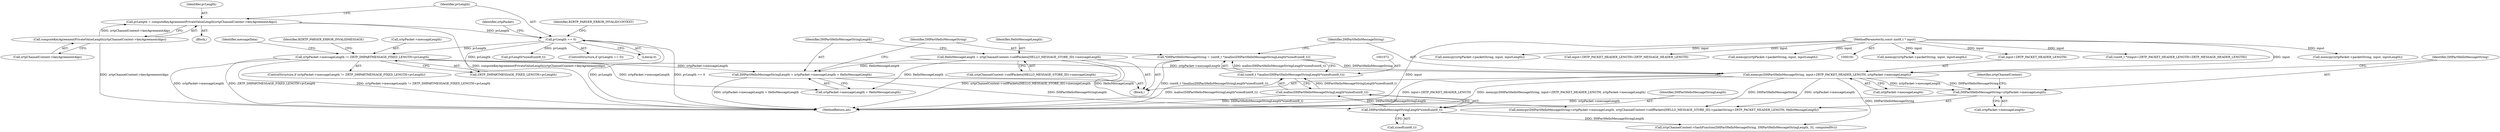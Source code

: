 digraph "0_bzrtp_bbb1e6e2f467ee4bd7b9a8c800e4f07343d7d99b@pointer" {
"1001087" [label="(Call,DHPartHelloMessageString+zrtpPacket->messageLength)"];
"1001078" [label="(Call,memcpy(DHPartHelloMessageString, input+ZRTP_PACKET_HEADER_LENGTH, zrtpPacket->messageLength))"];
"1001069" [label="(Call,*DHPartHelloMessageString = (uint8_t *)malloc(DHPartHelloMessageStringLength*sizeof(uint8_t)))"];
"1001071" [label="(Call,(uint8_t *)malloc(DHPartHelloMessageStringLength*sizeof(uint8_t)))"];
"1001073" [label="(Call,malloc(DHPartHelloMessageStringLength*sizeof(uint8_t)))"];
"1001074" [label="(Call,DHPartHelloMessageStringLength*sizeof(uint8_t))"];
"1001061" [label="(Call,DHPartHelloMessageStringLength = zrtpPacket->messageLength + HelloMessageLength)"];
"1000917" [label="(Call,zrtpPacket->messageLength != ZRTP_DHPARTMESSAGE_FIXED_LENGTH+pvLength)"];
"1000910" [label="(Call,pvLength == 0)"];
"1000903" [label="(Call,pvLength = computeKeyAgreementPrivateValueLength(zrtpChannelContext->keyAgreementAlgo))"];
"1000905" [label="(Call,computeKeyAgreementPrivateValueLength(zrtpChannelContext->keyAgreementAlgo))"];
"1001051" [label="(Call,HelloMessageLength = zrtpChannelContext->selfPackets[HELLO_MESSAGE_STORE_ID]->messageLength)"];
"1000194" [label="(MethodParameterIn,const uint8_t * input)"];
"1001079" [label="(Identifier,DHPartHelloMessageString)"];
"1000904" [label="(Identifier,pvLength)"];
"1001285" [label="(Call,memcpy(zrtpPacket->packetString, input, inputLength))"];
"1001073" [label="(Call,malloc(DHPartHelloMessageStringLength*sizeof(uint8_t)))"];
"1000926" [label="(Identifier,BZRTP_PARSER_ERROR_INVALIDMESSAGE)"];
"1000941" [label="(Call,pvLength*sizeof(uint8_t))"];
"1000918" [label="(Call,zrtpPacket->messageLength)"];
"1000202" [label="(Call,(uint8_t *)(input+ZRTP_PACKET_HEADER_LENGTH+ZRTP_MESSAGE_HEADER_LENGTH))"];
"1001052" [label="(Identifier,HelloMessageLength)"];
"1000915" [label="(Identifier,BZRTP_PARSER_ERROR_INVALIDCONTEXT)"];
"1000905" [label="(Call,computeKeyAgreementPrivateValueLength(zrtpChannelContext->keyAgreementAlgo))"];
"1001051" [label="(Call,HelloMessageLength = zrtpChannelContext->selfPackets[HELLO_MESSAGE_STORE_ID]->messageLength)"];
"1001088" [label="(Identifier,DHPartHelloMessageString)"];
"1000919" [label="(Identifier,zrtpPacket)"];
"1000921" [label="(Call,ZRTP_DHPARTMESSAGE_FIXED_LENGTH+pvLength)"];
"1001080" [label="(Call,input+ZRTP_PACKET_HEADER_LENGTH)"];
"1000910" [label="(Call,pvLength == 0)"];
"1000891" [label="(Call,memcpy(zrtpPacket->packetString, input, inputLength))"];
"1001063" [label="(Call,zrtpPacket->messageLength + HelloMessageLength)"];
"1001061" [label="(Call,DHPartHelloMessageStringLength = zrtpPacket->messageLength + HelloMessageLength)"];
"1000928" [label="(Identifier,messageData)"];
"1000911" [label="(Identifier,pvLength)"];
"1001048" [label="(Block,)"];
"1000917" [label="(Call,zrtpPacket->messageLength != ZRTP_DHPARTMESSAGE_FIXED_LENGTH+pvLength)"];
"1001074" [label="(Call,DHPartHelloMessageStringLength*sizeof(uint8_t))"];
"1001083" [label="(Call,zrtpPacket->messageLength)"];
"1001075" [label="(Identifier,DHPartHelloMessageStringLength)"];
"1000588" [label="(Call,memcpy(zrtpPacket->packetString, input, inputLength))"];
"1001096" [label="(Identifier,zrtpChannelContext)"];
"1001053" [label="(Call,zrtpChannelContext->selfPackets[HELLO_MESSAGE_STORE_ID]->messageLength)"];
"1000916" [label="(ControlStructure,if (zrtpPacket->messageLength != ZRTP_DHPARTMESSAGE_FIXED_LENGTH+pvLength))"];
"1001071" [label="(Call,(uint8_t *)malloc(DHPartHelloMessageStringLength*sizeof(uint8_t)))"];
"1001078" [label="(Call,memcpy(DHPartHelloMessageString, input+ZRTP_PACKET_HEADER_LENGTH, zrtpPacket->messageLength))"];
"1000900" [label="(Block,)"];
"1001062" [label="(Identifier,DHPartHelloMessageStringLength)"];
"1000909" [label="(ControlStructure,if (pvLength == 0))"];
"1000906" [label="(Call,zrtpChannelContext->keyAgreementAlgo)"];
"1001076" [label="(Call,sizeof(uint8_t))"];
"1000903" [label="(Call,pvLength = computeKeyAgreementPrivateValueLength(zrtpChannelContext->keyAgreementAlgo))"];
"1001069" [label="(Call,*DHPartHelloMessageString = (uint8_t *)malloc(DHPartHelloMessageStringLength*sizeof(uint8_t)))"];
"1000204" [label="(Call,input+ZRTP_PACKET_HEADER_LENGTH+ZRTP_MESSAGE_HEADER_LENGTH)"];
"1001087" [label="(Call,DHPartHelloMessageString+zrtpPacket->messageLength)"];
"1000912" [label="(Literal,0)"];
"1001915" [label="(Call,memcpy(zrtpPacket->packetString, input, inputLength))"];
"1001966" [label="(MethodReturn,int)"];
"1001086" [label="(Call,memcpy(DHPartHelloMessageString+zrtpPacket->messageLength, zrtpChannelContext->selfPackets[HELLO_MESSAGE_STORE_ID]->packetString+ZRTP_PACKET_HEADER_LENGTH, HelloMessageLength))"];
"1001089" [label="(Call,zrtpPacket->messageLength)"];
"1000194" [label="(MethodParameterIn,const uint8_t * input)"];
"1001070" [label="(Identifier,DHPartHelloMessageString)"];
"1001102" [label="(Call,zrtpChannelContext->hashFunction(DHPartHelloMessageString, DHPartHelloMessageStringLength, 32, computedHvi))"];
"1001087" -> "1001086"  [label="AST: "];
"1001087" -> "1001089"  [label="CFG: "];
"1001088" -> "1001087"  [label="AST: "];
"1001089" -> "1001087"  [label="AST: "];
"1001096" -> "1001087"  [label="CFG: "];
"1001087" -> "1001966"  [label="DDG: zrtpPacket->messageLength"];
"1001078" -> "1001087"  [label="DDG: DHPartHelloMessageString"];
"1001078" -> "1001087"  [label="DDG: zrtpPacket->messageLength"];
"1001078" -> "1001048"  [label="AST: "];
"1001078" -> "1001083"  [label="CFG: "];
"1001079" -> "1001078"  [label="AST: "];
"1001080" -> "1001078"  [label="AST: "];
"1001083" -> "1001078"  [label="AST: "];
"1001088" -> "1001078"  [label="CFG: "];
"1001078" -> "1001966"  [label="DDG: input+ZRTP_PACKET_HEADER_LENGTH"];
"1001078" -> "1001966"  [label="DDG: memcpy(DHPartHelloMessageString, input+ZRTP_PACKET_HEADER_LENGTH, zrtpPacket->messageLength)"];
"1001069" -> "1001078"  [label="DDG: DHPartHelloMessageString"];
"1000194" -> "1001078"  [label="DDG: input"];
"1000917" -> "1001078"  [label="DDG: zrtpPacket->messageLength"];
"1001078" -> "1001086"  [label="DDG: DHPartHelloMessageString"];
"1001078" -> "1001086"  [label="DDG: zrtpPacket->messageLength"];
"1001078" -> "1001102"  [label="DDG: DHPartHelloMessageString"];
"1001069" -> "1001048"  [label="AST: "];
"1001069" -> "1001071"  [label="CFG: "];
"1001070" -> "1001069"  [label="AST: "];
"1001071" -> "1001069"  [label="AST: "];
"1001079" -> "1001069"  [label="CFG: "];
"1001069" -> "1001966"  [label="DDG: (uint8_t *)malloc(DHPartHelloMessageStringLength*sizeof(uint8_t))"];
"1001071" -> "1001069"  [label="DDG: malloc(DHPartHelloMessageStringLength*sizeof(uint8_t))"];
"1001071" -> "1001073"  [label="CFG: "];
"1001072" -> "1001071"  [label="AST: "];
"1001073" -> "1001071"  [label="AST: "];
"1001071" -> "1001966"  [label="DDG: malloc(DHPartHelloMessageStringLength*sizeof(uint8_t))"];
"1001073" -> "1001071"  [label="DDG: DHPartHelloMessageStringLength*sizeof(uint8_t)"];
"1001073" -> "1001074"  [label="CFG: "];
"1001074" -> "1001073"  [label="AST: "];
"1001073" -> "1001966"  [label="DDG: DHPartHelloMessageStringLength*sizeof(uint8_t)"];
"1001074" -> "1001073"  [label="DDG: DHPartHelloMessageStringLength"];
"1001074" -> "1001076"  [label="CFG: "];
"1001075" -> "1001074"  [label="AST: "];
"1001076" -> "1001074"  [label="AST: "];
"1001061" -> "1001074"  [label="DDG: DHPartHelloMessageStringLength"];
"1001074" -> "1001102"  [label="DDG: DHPartHelloMessageStringLength"];
"1001061" -> "1001048"  [label="AST: "];
"1001061" -> "1001063"  [label="CFG: "];
"1001062" -> "1001061"  [label="AST: "];
"1001063" -> "1001061"  [label="AST: "];
"1001070" -> "1001061"  [label="CFG: "];
"1001061" -> "1001966"  [label="DDG: zrtpPacket->messageLength + HelloMessageLength"];
"1000917" -> "1001061"  [label="DDG: zrtpPacket->messageLength"];
"1001051" -> "1001061"  [label="DDG: HelloMessageLength"];
"1000917" -> "1000916"  [label="AST: "];
"1000917" -> "1000921"  [label="CFG: "];
"1000918" -> "1000917"  [label="AST: "];
"1000921" -> "1000917"  [label="AST: "];
"1000926" -> "1000917"  [label="CFG: "];
"1000928" -> "1000917"  [label="CFG: "];
"1000917" -> "1001966"  [label="DDG: zrtpPacket->messageLength"];
"1000917" -> "1001966"  [label="DDG: ZRTP_DHPARTMESSAGE_FIXED_LENGTH+pvLength"];
"1000917" -> "1001966"  [label="DDG: zrtpPacket->messageLength != ZRTP_DHPARTMESSAGE_FIXED_LENGTH+pvLength"];
"1000910" -> "1000917"  [label="DDG: pvLength"];
"1000917" -> "1001063"  [label="DDG: zrtpPacket->messageLength"];
"1000910" -> "1000909"  [label="AST: "];
"1000910" -> "1000912"  [label="CFG: "];
"1000911" -> "1000910"  [label="AST: "];
"1000912" -> "1000910"  [label="AST: "];
"1000915" -> "1000910"  [label="CFG: "];
"1000919" -> "1000910"  [label="CFG: "];
"1000910" -> "1001966"  [label="DDG: pvLength"];
"1000910" -> "1001966"  [label="DDG: pvLength == 0"];
"1000903" -> "1000910"  [label="DDG: pvLength"];
"1000910" -> "1000921"  [label="DDG: pvLength"];
"1000910" -> "1000941"  [label="DDG: pvLength"];
"1000903" -> "1000900"  [label="AST: "];
"1000903" -> "1000905"  [label="CFG: "];
"1000904" -> "1000903"  [label="AST: "];
"1000905" -> "1000903"  [label="AST: "];
"1000911" -> "1000903"  [label="CFG: "];
"1000903" -> "1001966"  [label="DDG: computeKeyAgreementPrivateValueLength(zrtpChannelContext->keyAgreementAlgo)"];
"1000905" -> "1000903"  [label="DDG: zrtpChannelContext->keyAgreementAlgo"];
"1000905" -> "1000906"  [label="CFG: "];
"1000906" -> "1000905"  [label="AST: "];
"1000905" -> "1001966"  [label="DDG: zrtpChannelContext->keyAgreementAlgo"];
"1001051" -> "1001048"  [label="AST: "];
"1001051" -> "1001053"  [label="CFG: "];
"1001052" -> "1001051"  [label="AST: "];
"1001053" -> "1001051"  [label="AST: "];
"1001062" -> "1001051"  [label="CFG: "];
"1001051" -> "1001966"  [label="DDG: zrtpChannelContext->selfPackets[HELLO_MESSAGE_STORE_ID]->messageLength"];
"1001051" -> "1001063"  [label="DDG: HelloMessageLength"];
"1001051" -> "1001086"  [label="DDG: HelloMessageLength"];
"1000194" -> "1000191"  [label="AST: "];
"1000194" -> "1001966"  [label="DDG: input"];
"1000194" -> "1000202"  [label="DDG: input"];
"1000194" -> "1000204"  [label="DDG: input"];
"1000194" -> "1000588"  [label="DDG: input"];
"1000194" -> "1000891"  [label="DDG: input"];
"1000194" -> "1001080"  [label="DDG: input"];
"1000194" -> "1001285"  [label="DDG: input"];
"1000194" -> "1001915"  [label="DDG: input"];
}
